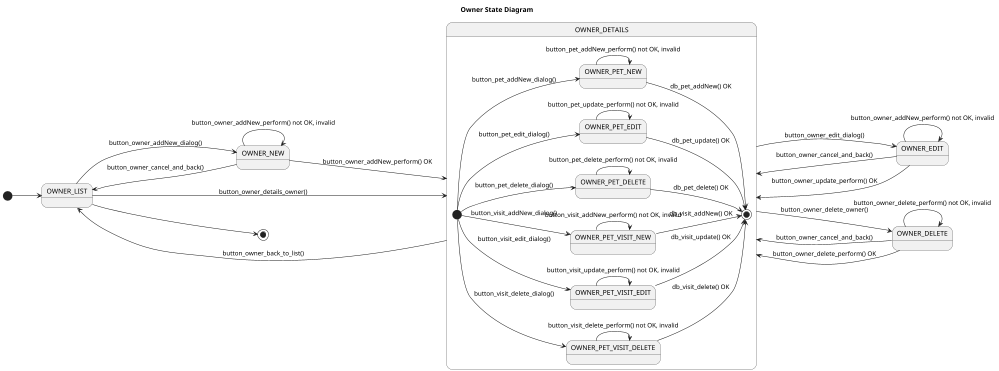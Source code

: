 @startuml

title Owner State Diagram

'https://plantuml.com/state-diagram

left to right direction
'top to bottom direction

scale 1000 width

[*] --> OWNER_LIST

OWNER_LIST --> OWNER_NEW :   button_owner_addNew_dialog()
OWNER_NEW --> OWNER_LIST:    button_owner_cancel_and_back()
OWNER_NEW --> OWNER_DETAILS: button_owner_addNew_perform() OK

OWNER_LIST --> OWNER_DETAILS: button_owner_details_owner()
OWNER_DETAILS --> OWNER_LIST: button_owner_back_to_list()

OWNER_DETAILS --> OWNER_EDIT: button_owner_edit_dialog()
OWNER_EDIT --> OWNER_DETAILS: button_owner_cancel_and_back()
OWNER_EDIT --> OWNER_DETAILS: button_owner_update_perform() OK

OWNER_DETAILS --> OWNER_DELETE: button_owner_delete_owner()
OWNER_DELETE --> OWNER_DETAILS: button_owner_cancel_and_back()
OWNER_DELETE --> OWNER_DETAILS: button_owner_delete_perform() OK

state OWNER_DETAILS {

    [*] --> OWNER_PET_NEW: button_pet_addNew_dialog()
    [*] --> OWNER_PET_EDIT: button_pet_edit_dialog()
    [*] --> OWNER_PET_DELETE: button_pet_delete_dialog()

    [*] --> OWNER_PET_VISIT_NEW: button_visit_addNew_dialog()
    [*] --> OWNER_PET_VISIT_EDIT: button_visit_edit_dialog()
    [*] --> OWNER_PET_VISIT_DELETE: button_visit_delete_dialog()

    OWNER_PET_NEW --> [*] : db_pet_addNew() OK
    OWNER_PET_EDIT --> [*] : db_pet_update() OK
    OWNER_PET_DELETE --> [*]: db_pet_delete() OK

    OWNER_PET_VISIT_NEW --> [*] : db_visit_addNew() OK
    OWNER_PET_VISIT_EDIT --> [*] : db_visit_update() OK
    OWNER_PET_VISIT_DELETE --> [*]: db_visit_delete() OK

    state OWNER_PET_NEW {
        OWNER_PET_NEW --> OWNER_PET_NEW : button_pet_addNew_perform() not OK, invalid
    }
    state OWNER_PET_EDIT {
        OWNER_PET_EDIT --> OWNER_PET_EDIT : button_pet_update_perform() not OK, invalid
    }
    state OWNER_PET_DELETE {
        OWNER_PET_DELETE --> OWNER_PET_DELETE: button_pet_delete_perform() not OK, invalid
    }

    state OWNER_PET_VISIT_NEW {
        OWNER_PET_VISIT_NEW --> OWNER_PET_VISIT_NEW : button_visit_addNew_perform() not OK, invalid
    }
    state OWNER_PET_VISIT_EDIT {
        OWNER_PET_VISIT_EDIT --> OWNER_PET_VISIT_EDIT : button_visit_update_perform() not OK, invalid
    }
    state OWNER_PET_VISIT_DELETE {
        OWNER_PET_VISIT_DELETE --> OWNER_PET_VISIT_DELETE: button_visit_delete_perform() not OK, invalid
    }
}
state OWNER_EDIT {
    OWNER_EDIT --> OWNER_EDIT: button_owner_addNew_perform() not OK, invalid
}
state OWNER_DELETE {
    OWNER_DELETE --> OWNER_DELETE: button_owner_delete_perform() not OK, invalid
}
state OWNER_NEW {
    OWNER_NEW --> OWNER_NEW : button_owner_addNew_perform() not OK, invalid
}

OWNER_LIST --> [*]

@enduml